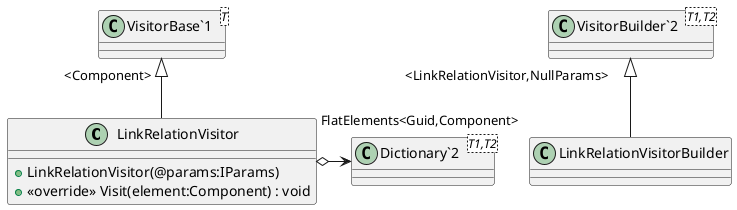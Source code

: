 @startuml
class LinkRelationVisitor {
    + LinkRelationVisitor(@params:IParams)
    + <<override>> Visit(element:Component) : void
}
class LinkRelationVisitorBuilder {
}
class "VisitorBase`1"<T> {
}
class "Dictionary`2"<T1,T2> {
}
class "VisitorBuilder`2"<T1,T2> {
}
"VisitorBase`1" "<Component>" <|-- LinkRelationVisitor
LinkRelationVisitor o-> "FlatElements<Guid,Component>" "Dictionary`2"
"VisitorBuilder`2" "<LinkRelationVisitor,NullParams>" <|-- LinkRelationVisitorBuilder
@enduml
